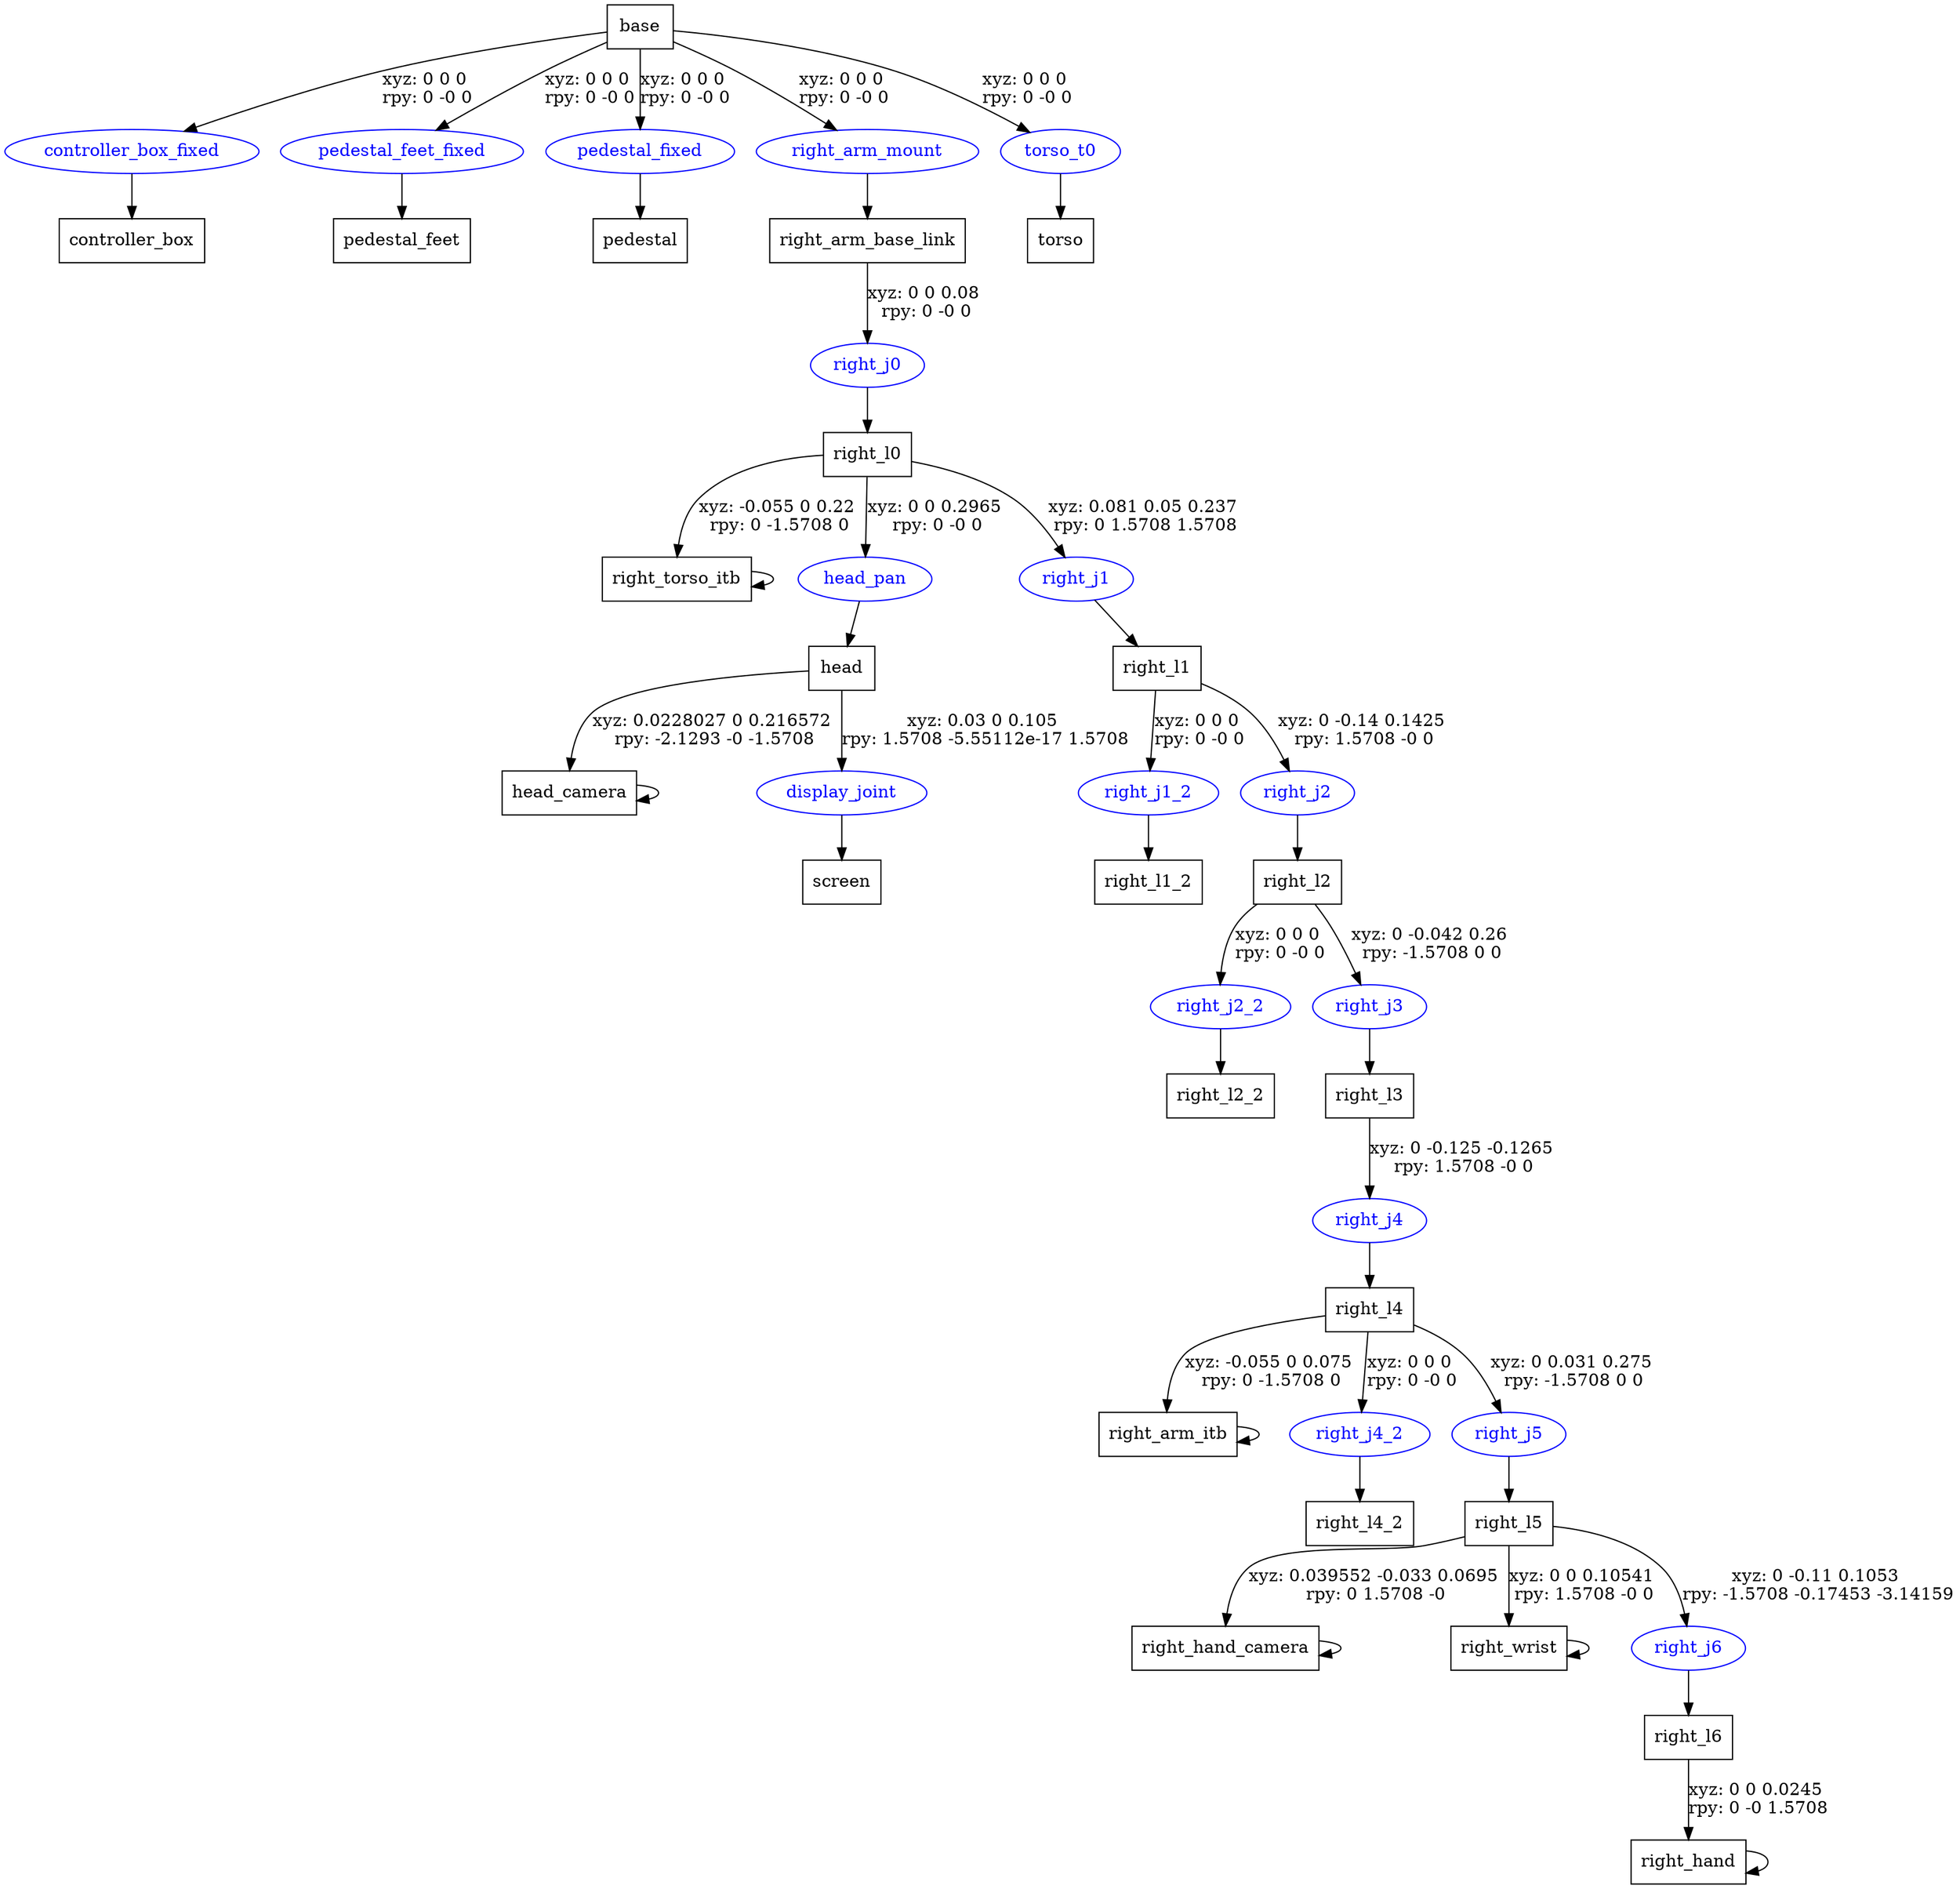 digraph G {
node [shape=box];
"base" [label="base"];
"controller_box" [label="controller_box"];
"pedestal_feet" [label="pedestal_feet"];
"pedestal" [label="pedestal"];
"right_arm_base_link" [label="right_arm_base_link"];
"right_l0" [label="right_l0"];
"head" [label="head"];
"screen" [label="screen"];
"head_camera" [label="head_camera"];
"right_l1" [label="right_l1"];
"right_l1_2" [label="right_l1_2"];
"right_l2" [label="right_l2"];
"right_l2_2" [label="right_l2_2"];
"right_l3" [label="right_l3"];
"right_l4" [label="right_l4"];
"right_arm_itb" [label="right_arm_itb"];
"right_l4_2" [label="right_l4_2"];
"right_l5" [label="right_l5"];
"right_hand_camera" [label="right_hand_camera"];
"right_l6" [label="right_l6"];
"right_hand" [label="right_hand"];
"right_wrist" [label="right_wrist"];
"right_torso_itb" [label="right_torso_itb"];
"torso" [label="torso"];
node [shape=ellipse, color=blue, fontcolor=blue];
"base" -> "controller_box_fixed" [label="xyz: 0 0 0 \nrpy: 0 -0 0"]
"controller_box_fixed" -> "controller_box"
"base" -> "pedestal_feet_fixed" [label="xyz: 0 0 0 \nrpy: 0 -0 0"]
"pedestal_feet_fixed" -> "pedestal_feet"
"base" -> "pedestal_fixed" [label="xyz: 0 0 0 \nrpy: 0 -0 0"]
"pedestal_fixed" -> "pedestal"
"base" -> "right_arm_mount" [label="xyz: 0 0 0 \nrpy: 0 -0 0"]
"right_arm_mount" -> "right_arm_base_link"
"right_arm_base_link" -> "right_j0" [label="xyz: 0 0 0.08 \nrpy: 0 -0 0"]
"right_j0" -> "right_l0"
"right_l0" -> "head_pan" [label="xyz: 0 0 0.2965 \nrpy: 0 -0 0"]
"head_pan" -> "head"
"head" -> "display_joint" [label="xyz: 0.03 0 0.105 \nrpy: 1.5708 -5.55112e-17 1.5708"]
"display_joint" -> "screen"
"head" -> "head_camera" [label="xyz: 0.0228027 0 0.216572 \nrpy: -2.1293 -0 -1.5708"]
"head_camera" -> "head_camera"
"right_l0" -> "right_j1" [label="xyz: 0.081 0.05 0.237 \nrpy: 0 1.5708 1.5708"]
"right_j1" -> "right_l1"
"right_l1" -> "right_j1_2" [label="xyz: 0 0 0 \nrpy: 0 -0 0"]
"right_j1_2" -> "right_l1_2"
"right_l1" -> "right_j2" [label="xyz: 0 -0.14 0.1425 \nrpy: 1.5708 -0 0"]
"right_j2" -> "right_l2"
"right_l2" -> "right_j2_2" [label="xyz: 0 0 0 \nrpy: 0 -0 0"]
"right_j2_2" -> "right_l2_2"
"right_l2" -> "right_j3" [label="xyz: 0 -0.042 0.26 \nrpy: -1.5708 0 0"]
"right_j3" -> "right_l3"
"right_l3" -> "right_j4" [label="xyz: 0 -0.125 -0.1265 \nrpy: 1.5708 -0 0"]
"right_j4" -> "right_l4"
"right_l4" -> "right_arm_itb" [label="xyz: -0.055 0 0.075 \nrpy: 0 -1.5708 0"]
"right_arm_itb" -> "right_arm_itb"
"right_l4" -> "right_j4_2" [label="xyz: 0 0 0 \nrpy: 0 -0 0"]
"right_j4_2" -> "right_l4_2"
"right_l4" -> "right_j5" [label="xyz: 0 0.031 0.275 \nrpy: -1.5708 0 0"]
"right_j5" -> "right_l5"
"right_l5" -> "right_hand_camera" [label="xyz: 0.039552 -0.033 0.0695 \nrpy: 0 1.5708 -0"]
"right_hand_camera" -> "right_hand_camera"
"right_l5" -> "right_j6" [label="xyz: 0 -0.11 0.1053 \nrpy: -1.5708 -0.17453 -3.14159"]
"right_j6" -> "right_l6"
"right_l6" -> "right_hand" [label="xyz: 0 0 0.0245 \nrpy: 0 -0 1.5708"]
"right_hand" -> "right_hand"
"right_l5" -> "right_wrist" [label="xyz: 0 0 0.10541 \nrpy: 1.5708 -0 0"]
"right_wrist" -> "right_wrist"
"right_l0" -> "right_torso_itb" [label="xyz: -0.055 0 0.22 \nrpy: 0 -1.5708 0"]
"right_torso_itb" -> "right_torso_itb"
"base" -> "torso_t0" [label="xyz: 0 0 0 \nrpy: 0 -0 0"]
"torso_t0" -> "torso"
}
